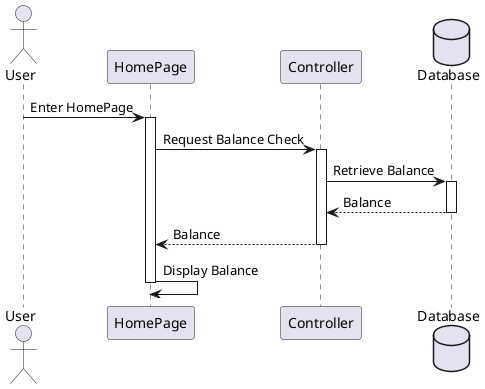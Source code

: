 @startuml CheckBalance
actor User
participant HomePage as HomePage
participant Controller as Controller
database Database

User -> HomePage: Enter HomePage
activate HomePage

HomePage -> Controller: Request Balance Check
activate Controller

Controller -> Database: Retrieve Balance
activate Database

Database --> Controller:  Balance
deactivate Database

Controller --> HomePage:  Balance
deactivate Controller
HomePage -> HomePage: Display Balance

deactivate HomePage
@enduml